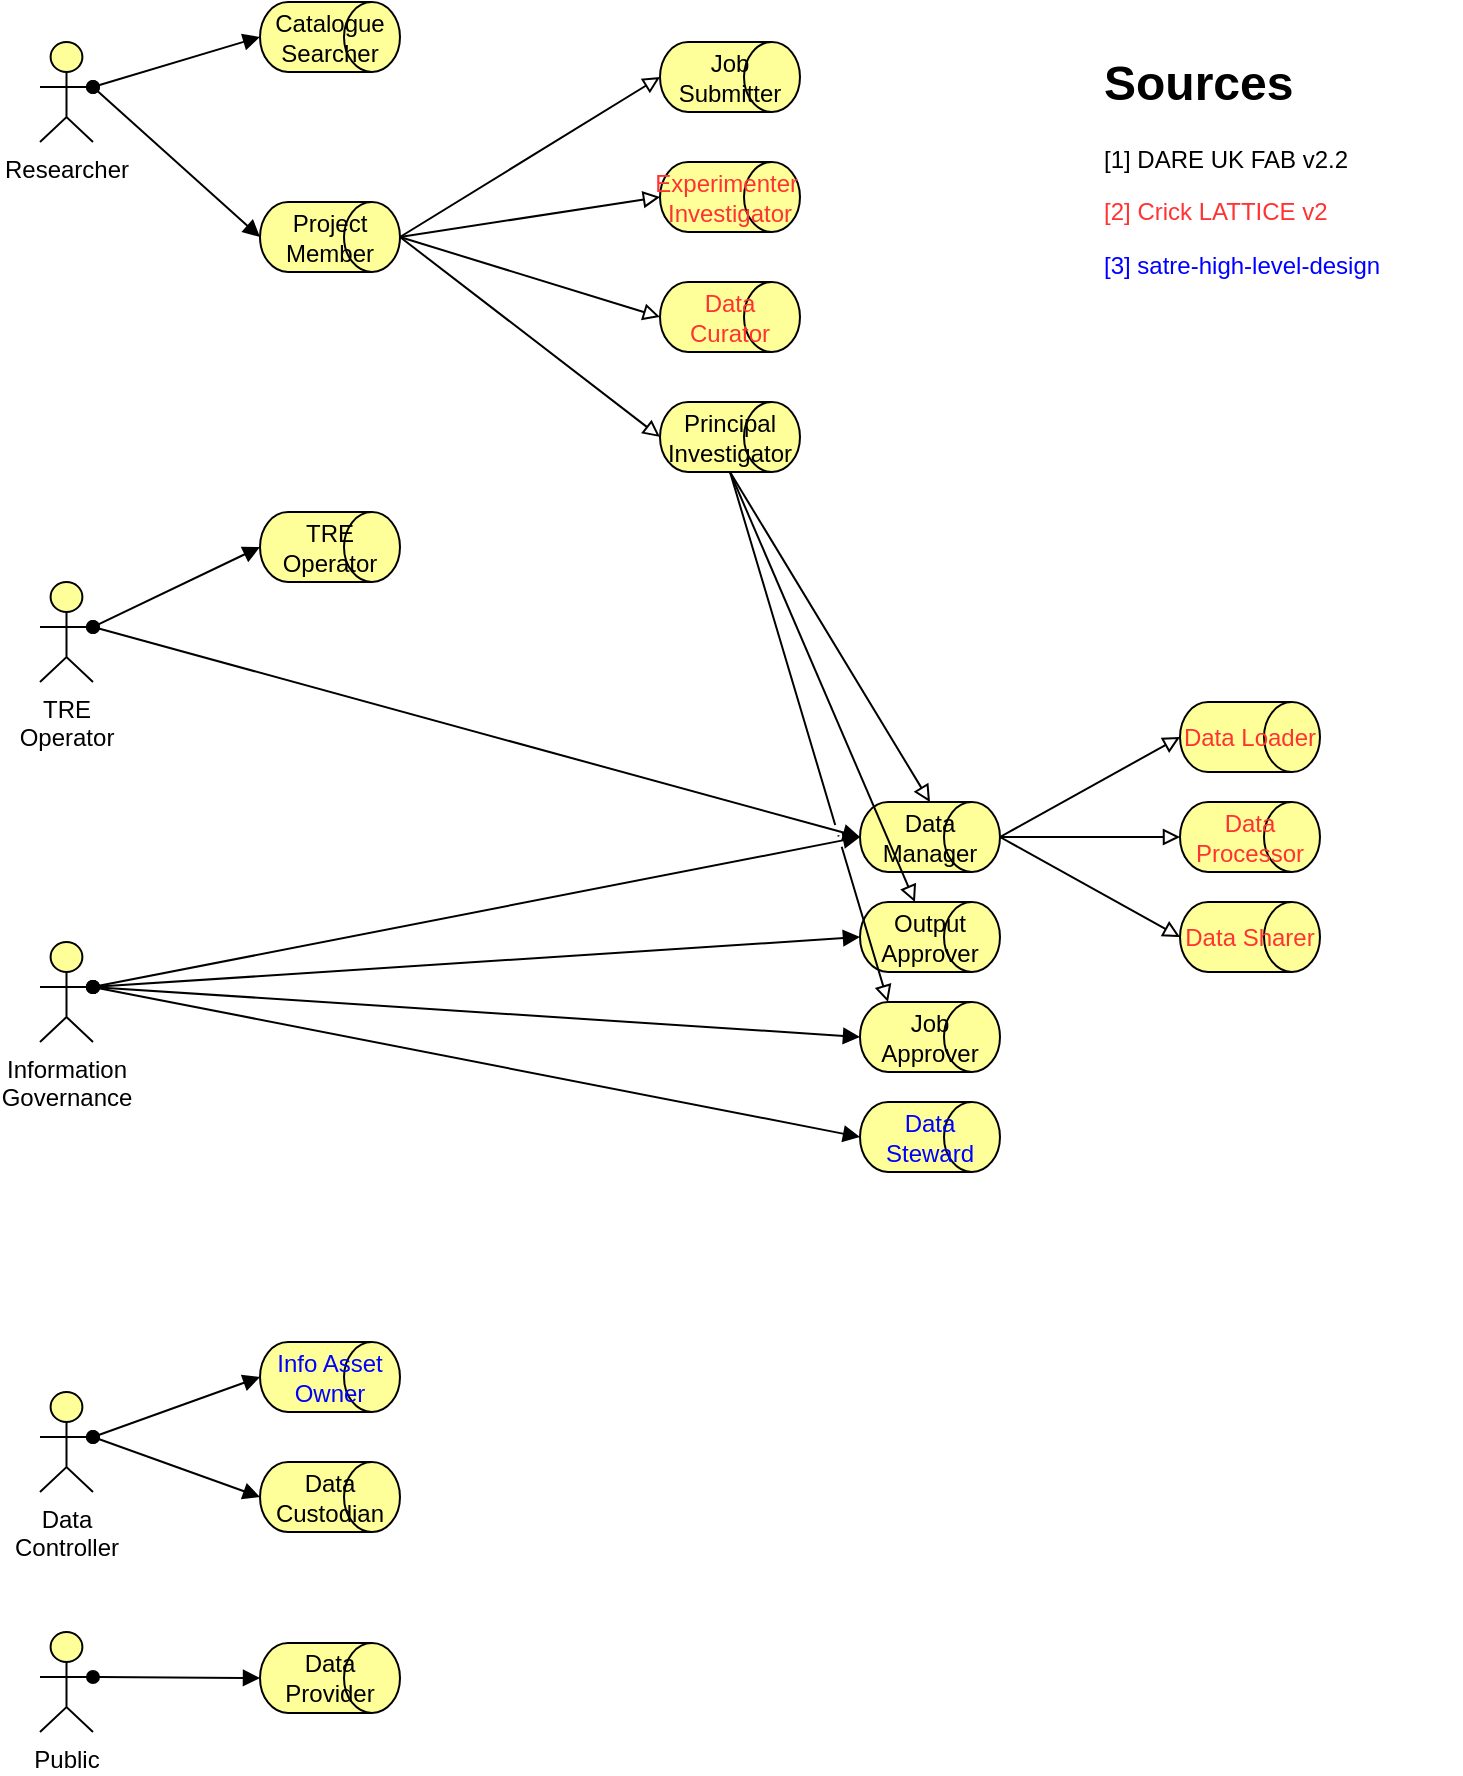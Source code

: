<mxfile version="27.0.9" pages="2">
  <diagram name="Page-1" id="QsZ5dNJ6yKMbEyMru52F">
    <mxGraphModel dx="982" dy="745" grid="1" gridSize="10" guides="1" tooltips="1" connect="1" arrows="1" fold="1" page="1" pageScale="1" pageWidth="827" pageHeight="1169" math="0" shadow="0">
      <root>
        <mxCell id="0" />
        <mxCell id="1" parent="0" />
        <mxCell id="X1wTtv5NDjoywUPzEH5h-1" value="Researcher" style="html=1;outlineConnect=0;whiteSpace=wrap;fillColor=#ffff99;verticalLabelPosition=bottom;verticalAlign=top;align=center;shape=mxgraph.archimate3.actor;" parent="1" vertex="1">
          <mxGeometry x="50" y="40" width="26.5" height="50" as="geometry" />
        </mxCell>
        <mxCell id="X1wTtv5NDjoywUPzEH5h-2" value="Project Member" style="html=1;outlineConnect=0;whiteSpace=wrap;fillColor=#ffff99;shape=mxgraph.archimate3.role;fontColor=#000000;" parent="1" vertex="1">
          <mxGeometry x="160" y="120" width="70" height="35" as="geometry" />
        </mxCell>
        <mxCell id="X1wTtv5NDjoywUPzEH5h-3" value="Catalogue Searcher" style="html=1;outlineConnect=0;whiteSpace=wrap;fillColor=#ffff99;shape=mxgraph.archimate3.role;fontColor=#000000;fillStyle=auto;" parent="1" vertex="1">
          <mxGeometry x="160" y="20" width="70" height="35" as="geometry" />
        </mxCell>
        <mxCell id="X1wTtv5NDjoywUPzEH5h-4" value="Principal Investigator" style="html=1;outlineConnect=0;whiteSpace=wrap;fillColor=#ffff99;shape=mxgraph.archimate3.role;fontColor=#000000;" parent="1" vertex="1">
          <mxGeometry x="360" y="220" width="70" height="35" as="geometry" />
        </mxCell>
        <mxCell id="X1wTtv5NDjoywUPzEH5h-5" value="Job Submitter" style="html=1;outlineConnect=0;whiteSpace=wrap;fillColor=#ffff99;shape=mxgraph.archimate3.role;fontColor=#000000;" parent="1" vertex="1">
          <mxGeometry x="360" y="40" width="70" height="35" as="geometry" />
        </mxCell>
        <mxCell id="X1wTtv5NDjoywUPzEH5h-6" value="Experimenter&amp;nbsp; Investigator" style="html=1;outlineConnect=0;whiteSpace=wrap;fillColor=#ffff99;shape=mxgraph.archimate3.role;fontColor=#FF3333;" parent="1" vertex="1">
          <mxGeometry x="360" y="100" width="70" height="35" as="geometry" />
        </mxCell>
        <mxCell id="X1wTtv5NDjoywUPzEH5h-7" value="Information Governance" style="html=1;outlineConnect=0;whiteSpace=wrap;fillColor=#ffff99;verticalLabelPosition=bottom;verticalAlign=top;align=center;shape=mxgraph.archimate3.actor;" parent="1" vertex="1">
          <mxGeometry x="50" y="490" width="26.5" height="50" as="geometry" />
        </mxCell>
        <mxCell id="X1wTtv5NDjoywUPzEH5h-8" value="Output Approver" style="html=1;outlineConnect=0;whiteSpace=wrap;fillColor=#ffff99;shape=mxgraph.archimate3.role;fontColor=#000000;" parent="1" vertex="1">
          <mxGeometry x="460" y="470" width="70" height="35" as="geometry" />
        </mxCell>
        <mxCell id="X1wTtv5NDjoywUPzEH5h-9" value="Data Manager" style="html=1;outlineConnect=0;whiteSpace=wrap;fillColor=#ffff99;shape=mxgraph.archimate3.role;fontColor=#000000;" parent="1" vertex="1">
          <mxGeometry x="460" y="420" width="70" height="35" as="geometry" />
        </mxCell>
        <mxCell id="X1wTtv5NDjoywUPzEH5h-12" value="Job Approver" style="html=1;outlineConnect=0;whiteSpace=wrap;fillColor=#ffff99;shape=mxgraph.archimate3.role;fontColor=#000000;" parent="1" vertex="1">
          <mxGeometry x="460" y="520" width="70" height="35" as="geometry" />
        </mxCell>
        <mxCell id="X1wTtv5NDjoywUPzEH5h-13" value="Data Controller" style="html=1;outlineConnect=0;whiteSpace=wrap;fillColor=#ffff99;verticalLabelPosition=bottom;verticalAlign=top;align=center;shape=mxgraph.archimate3.actor;" parent="1" vertex="1">
          <mxGeometry x="50" y="715" width="26.5" height="50" as="geometry" />
        </mxCell>
        <mxCell id="X1wTtv5NDjoywUPzEH5h-16" value="Data Custodian" style="html=1;outlineConnect=0;whiteSpace=wrap;fillColor=#ffff99;shape=mxgraph.archimate3.role;" parent="1" vertex="1">
          <mxGeometry x="160" y="750" width="70" height="35" as="geometry" />
        </mxCell>
        <mxCell id="X1wTtv5NDjoywUPzEH5h-17" value="TRE Operator" style="html=1;outlineConnect=0;whiteSpace=wrap;fillColor=#ffff99;verticalLabelPosition=bottom;verticalAlign=top;align=center;shape=mxgraph.archimate3.actor;" parent="1" vertex="1">
          <mxGeometry x="50" y="310" width="26.5" height="50" as="geometry" />
        </mxCell>
        <mxCell id="X1wTtv5NDjoywUPzEH5h-18" value="TRE Operator" style="html=1;outlineConnect=0;whiteSpace=wrap;fillColor=#ffff99;shape=mxgraph.archimate3.role;fontColor=#000000;" parent="1" vertex="1">
          <mxGeometry x="160" y="275" width="70" height="35" as="geometry" />
        </mxCell>
        <mxCell id="X1wTtv5NDjoywUPzEH5h-19" value="Public" style="html=1;outlineConnect=0;whiteSpace=wrap;fillColor=#ffff99;verticalLabelPosition=bottom;verticalAlign=top;align=center;shape=mxgraph.archimate3.actor;" parent="1" vertex="1">
          <mxGeometry x="50" y="835" width="26.5" height="50" as="geometry" />
        </mxCell>
        <mxCell id="X1wTtv5NDjoywUPzEH5h-20" value="Data Provider" style="html=1;outlineConnect=0;whiteSpace=wrap;fillColor=#ffff99;shape=mxgraph.archimate3.role;" parent="1" vertex="1">
          <mxGeometry x="160" y="840.5" width="70" height="35" as="geometry" />
        </mxCell>
        <mxCell id="X1wTtv5NDjoywUPzEH5h-21" value="Data Loader" style="html=1;outlineConnect=0;whiteSpace=wrap;fillColor=#ffff99;shape=mxgraph.archimate3.role;fontColor=#FF3333;" parent="1" vertex="1">
          <mxGeometry x="620" y="370" width="70" height="35" as="geometry" />
        </mxCell>
        <mxCell id="X1wTtv5NDjoywUPzEH5h-22" value="Data Processor" style="html=1;outlineConnect=0;whiteSpace=wrap;fillColor=#ffff99;shape=mxgraph.archimate3.role;fontColor=#FF3333;" parent="1" vertex="1">
          <mxGeometry x="620" y="420" width="70" height="35" as="geometry" />
        </mxCell>
        <mxCell id="X1wTtv5NDjoywUPzEH5h-23" value="Data Sharer" style="html=1;outlineConnect=0;whiteSpace=wrap;fillColor=#ffff99;shape=mxgraph.archimate3.role;fontColor=#FF3333;" parent="1" vertex="1">
          <mxGeometry x="620" y="470" width="70" height="35" as="geometry" />
        </mxCell>
        <mxCell id="X1wTtv5NDjoywUPzEH5h-24" value="Data Curator" style="html=1;outlineConnect=0;whiteSpace=wrap;fillColor=#ffff99;shape=mxgraph.archimate3.role;fontColor=#FF3333;" parent="1" vertex="1">
          <mxGeometry x="360" y="160" width="70" height="35" as="geometry" />
        </mxCell>
        <mxCell id="X1wTtv5NDjoywUPzEH5h-25" value="" style="endArrow=block;html=1;endFill=1;startArrow=oval;startFill=1;elbow=vertical;rounded=0;entryX=0;entryY=0.5;entryDx=0;entryDy=0;entryPerimeter=0;exitX=1;exitY=0.45;exitDx=0;exitDy=0;exitPerimeter=0;" parent="1" source="X1wTtv5NDjoywUPzEH5h-1" target="X1wTtv5NDjoywUPzEH5h-3" edge="1">
          <mxGeometry width="160" relative="1" as="geometry">
            <mxPoint x="360" y="30" as="sourcePoint" />
            <mxPoint x="520" y="30" as="targetPoint" />
          </mxGeometry>
        </mxCell>
        <mxCell id="X1wTtv5NDjoywUPzEH5h-26" value="" style="endArrow=block;html=1;endFill=1;startArrow=oval;startFill=1;elbow=vertical;rounded=0;entryX=0;entryY=0.5;entryDx=0;entryDy=0;entryPerimeter=0;exitX=1;exitY=0.45;exitDx=0;exitDy=0;exitPerimeter=0;" parent="1" source="X1wTtv5NDjoywUPzEH5h-1" target="X1wTtv5NDjoywUPzEH5h-2" edge="1">
          <mxGeometry width="160" relative="1" as="geometry">
            <mxPoint x="160" y="130" as="sourcePoint" />
            <mxPoint x="363" y="130" as="targetPoint" />
          </mxGeometry>
        </mxCell>
        <mxCell id="X1wTtv5NDjoywUPzEH5h-31" value="" style="endArrow=block;html=1;endFill=1;startArrow=oval;startFill=1;elbow=vertical;rounded=0;entryX=0;entryY=0.5;entryDx=0;entryDy=0;entryPerimeter=0;exitX=1;exitY=0.45;exitDx=0;exitDy=0;exitPerimeter=0;" parent="1" source="X1wTtv5NDjoywUPzEH5h-7" target="X1wTtv5NDjoywUPzEH5h-12" edge="1">
          <mxGeometry width="160" relative="1" as="geometry">
            <mxPoint x="190" y="380" as="sourcePoint" />
            <mxPoint x="393" y="380" as="targetPoint" />
          </mxGeometry>
        </mxCell>
        <mxCell id="X1wTtv5NDjoywUPzEH5h-33" value="" style="endArrow=block;html=1;endFill=1;startArrow=oval;startFill=1;elbow=vertical;rounded=0;entryX=0;entryY=0.5;entryDx=0;entryDy=0;entryPerimeter=0;exitX=1;exitY=0.45;exitDx=0;exitDy=0;exitPerimeter=0;" parent="1" source="X1wTtv5NDjoywUPzEH5h-7" target="X1wTtv5NDjoywUPzEH5h-9" edge="1">
          <mxGeometry width="160" relative="1" as="geometry">
            <mxPoint x="220" y="520" as="sourcePoint" />
            <mxPoint x="423" y="520" as="targetPoint" />
          </mxGeometry>
        </mxCell>
        <mxCell id="X1wTtv5NDjoywUPzEH5h-34" value="" style="endArrow=block;html=1;endFill=1;startArrow=oval;startFill=1;elbow=vertical;rounded=0;entryX=0;entryY=0.5;entryDx=0;entryDy=0;entryPerimeter=0;exitX=1;exitY=0.45;exitDx=0;exitDy=0;exitPerimeter=0;" parent="1" source="X1wTtv5NDjoywUPzEH5h-7" target="X1wTtv5NDjoywUPzEH5h-8" edge="1">
          <mxGeometry width="160" relative="1" as="geometry">
            <mxPoint x="220" y="520" as="sourcePoint" />
            <mxPoint x="423" y="520" as="targetPoint" />
          </mxGeometry>
        </mxCell>
        <mxCell id="X1wTtv5NDjoywUPzEH5h-36" value="" style="endArrow=block;html=1;endFill=1;startArrow=oval;startFill=1;elbow=vertical;rounded=0;entryX=0;entryY=0.5;entryDx=0;entryDy=0;entryPerimeter=0;exitX=1;exitY=0.45;exitDx=0;exitDy=0;exitPerimeter=0;" parent="1" source="X1wTtv5NDjoywUPzEH5h-17" target="X1wTtv5NDjoywUPzEH5h-18" edge="1">
          <mxGeometry width="160" relative="1" as="geometry">
            <mxPoint x="190" y="245" as="sourcePoint" />
            <mxPoint x="393" y="245" as="targetPoint" />
          </mxGeometry>
        </mxCell>
        <mxCell id="X1wTtv5NDjoywUPzEH5h-37" value="" style="endArrow=block;html=1;endFill=1;startArrow=oval;startFill=1;elbow=vertical;rounded=0;entryX=0;entryY=0.5;entryDx=0;entryDy=0;entryPerimeter=0;exitX=1;exitY=0.45;exitDx=0;exitDy=0;exitPerimeter=0;" parent="1" source="X1wTtv5NDjoywUPzEH5h-13" target="X1wTtv5NDjoywUPzEH5h-16" edge="1">
          <mxGeometry width="160" relative="1" as="geometry">
            <mxPoint x="210" y="660" as="sourcePoint" />
            <mxPoint x="413" y="662" as="targetPoint" />
          </mxGeometry>
        </mxCell>
        <mxCell id="X1wTtv5NDjoywUPzEH5h-38" value="" style="endArrow=block;html=1;endFill=1;startArrow=oval;startFill=1;elbow=vertical;rounded=0;entryX=0;entryY=0.5;entryDx=0;entryDy=0;entryPerimeter=0;exitX=1;exitY=0.45;exitDx=0;exitDy=0;exitPerimeter=0;" parent="1" source="X1wTtv5NDjoywUPzEH5h-19" target="X1wTtv5NDjoywUPzEH5h-20" edge="1">
          <mxGeometry width="160" relative="1" as="geometry">
            <mxPoint x="210" y="790" as="sourcePoint" />
            <mxPoint x="413" y="792" as="targetPoint" />
          </mxGeometry>
        </mxCell>
        <mxCell id="X1wTtv5NDjoywUPzEH5h-45" value="" style="endArrow=block;html=1;endFill=0;elbow=vertical;rounded=0;exitX=1;exitY=0.5;exitDx=0;exitDy=0;exitPerimeter=0;entryX=0;entryY=0.5;entryDx=0;entryDy=0;entryPerimeter=0;fontColor=#000000;" parent="1" source="X1wTtv5NDjoywUPzEH5h-2" target="X1wTtv5NDjoywUPzEH5h-5" edge="1">
          <mxGeometry width="160" relative="1" as="geometry">
            <mxPoint x="470" y="334.5" as="sourcePoint" />
            <mxPoint x="630" y="334.5" as="targetPoint" />
          </mxGeometry>
        </mxCell>
        <mxCell id="X1wTtv5NDjoywUPzEH5h-46" value="" style="endArrow=block;html=1;endFill=0;elbow=vertical;rounded=0;exitX=1;exitY=0.5;exitDx=0;exitDy=0;exitPerimeter=0;entryX=0;entryY=0.5;entryDx=0;entryDy=0;entryPerimeter=0;fontColor=#000000;" parent="1" source="X1wTtv5NDjoywUPzEH5h-2" target="X1wTtv5NDjoywUPzEH5h-6" edge="1">
          <mxGeometry width="160" relative="1" as="geometry">
            <mxPoint x="530" y="170" as="sourcePoint" />
            <mxPoint x="660" y="90" as="targetPoint" />
          </mxGeometry>
        </mxCell>
        <mxCell id="X1wTtv5NDjoywUPzEH5h-47" value="" style="endArrow=block;html=1;endFill=0;elbow=vertical;rounded=0;exitX=1;exitY=0.5;exitDx=0;exitDy=0;exitPerimeter=0;entryX=0;entryY=0.5;entryDx=0;entryDy=0;entryPerimeter=0;fontColor=#000000;" parent="1" source="X1wTtv5NDjoywUPzEH5h-2" target="X1wTtv5NDjoywUPzEH5h-24" edge="1">
          <mxGeometry width="160" relative="1" as="geometry">
            <mxPoint x="280" y="270" as="sourcePoint" />
            <mxPoint x="410" y="190" as="targetPoint" />
          </mxGeometry>
        </mxCell>
        <mxCell id="X1wTtv5NDjoywUPzEH5h-48" value="" style="endArrow=block;html=1;endFill=0;elbow=vertical;rounded=0;exitX=1;exitY=0.5;exitDx=0;exitDy=0;exitPerimeter=0;entryX=0;entryY=0.5;entryDx=0;entryDy=0;entryPerimeter=0;fontColor=#000000;" parent="1" source="X1wTtv5NDjoywUPzEH5h-2" target="X1wTtv5NDjoywUPzEH5h-4" edge="1">
          <mxGeometry width="160" relative="1" as="geometry">
            <mxPoint x="240" y="310" as="sourcePoint" />
            <mxPoint x="370" y="230" as="targetPoint" />
          </mxGeometry>
        </mxCell>
        <mxCell id="X1wTtv5NDjoywUPzEH5h-49" value="" style="endArrow=block;html=1;endFill=0;elbow=vertical;rounded=0;exitX=1;exitY=0.5;exitDx=0;exitDy=0;exitPerimeter=0;entryX=0;entryY=0.5;entryDx=0;entryDy=0;entryPerimeter=0;fontColor=#000000;" parent="1" source="X1wTtv5NDjoywUPzEH5h-9" target="X1wTtv5NDjoywUPzEH5h-21" edge="1">
          <mxGeometry width="160" relative="1" as="geometry">
            <mxPoint x="770" y="320" as="sourcePoint" />
            <mxPoint x="900" y="240" as="targetPoint" />
          </mxGeometry>
        </mxCell>
        <mxCell id="X1wTtv5NDjoywUPzEH5h-50" value="" style="endArrow=block;html=1;endFill=0;elbow=vertical;rounded=0;exitX=1;exitY=0.5;exitDx=0;exitDy=0;exitPerimeter=0;entryX=0;entryY=0.5;entryDx=0;entryDy=0;entryPerimeter=0;fontColor=#000000;" parent="1" source="X1wTtv5NDjoywUPzEH5h-9" target="X1wTtv5NDjoywUPzEH5h-22" edge="1">
          <mxGeometry width="160" relative="1" as="geometry">
            <mxPoint x="700" y="400" as="sourcePoint" />
            <mxPoint x="830" y="320" as="targetPoint" />
          </mxGeometry>
        </mxCell>
        <mxCell id="X1wTtv5NDjoywUPzEH5h-51" value="" style="endArrow=block;html=1;endFill=0;elbow=vertical;rounded=0;exitX=1;exitY=0.5;exitDx=0;exitDy=0;exitPerimeter=0;entryX=0;entryY=0.5;entryDx=0;entryDy=0;entryPerimeter=0;fontColor=#000000;" parent="1" source="X1wTtv5NDjoywUPzEH5h-9" target="X1wTtv5NDjoywUPzEH5h-23" edge="1">
          <mxGeometry width="160" relative="1" as="geometry">
            <mxPoint x="870" y="570" as="sourcePoint" />
            <mxPoint x="1000" y="490" as="targetPoint" />
          </mxGeometry>
        </mxCell>
        <mxCell id="X1wTtv5NDjoywUPzEH5h-52" value="&lt;h1 style=&quot;margin-top: 0px;&quot;&gt;Sources&lt;/h1&gt;&lt;p&gt;[1] DARE UK FAB v2.2&lt;/p&gt;&lt;p&gt;&lt;font style=&quot;color: rgb(255, 51, 51);&quot;&gt;[2] &lt;font style=&quot;color: rgb(255, 51, 51);&quot;&gt;Crick LATTICE v2&lt;/font&gt;&lt;/font&gt;&lt;/p&gt;&lt;p&gt;&lt;font&gt;&lt;font style=&quot;color: rgb(0, 0, 255);&quot;&gt;[3] satre-high-level-design&lt;/font&gt;&lt;/font&gt;&lt;/p&gt;" style="text;html=1;whiteSpace=wrap;overflow=hidden;rounded=0;" parent="1" vertex="1">
          <mxGeometry x="580" y="40" width="180" height="170" as="geometry" />
        </mxCell>
        <mxCell id="X1wTtv5NDjoywUPzEH5h-53" value="&lt;font style=&quot;color: rgb(0, 0, 255);&quot;&gt;Info Asset Owner&lt;/font&gt;" style="html=1;outlineConnect=0;whiteSpace=wrap;fillColor=#ffff99;shape=mxgraph.archimate3.role;" parent="1" vertex="1">
          <mxGeometry x="160" y="690" width="70" height="35" as="geometry" />
        </mxCell>
        <mxCell id="X1wTtv5NDjoywUPzEH5h-54" value="" style="endArrow=block;html=1;endFill=1;startArrow=oval;startFill=1;elbow=vertical;rounded=0;entryX=0;entryY=0.5;entryDx=0;entryDy=0;entryPerimeter=0;exitX=1;exitY=0.45;exitDx=0;exitDy=0;exitPerimeter=0;" parent="1" source="X1wTtv5NDjoywUPzEH5h-13" target="X1wTtv5NDjoywUPzEH5h-53" edge="1">
          <mxGeometry width="160" relative="1" as="geometry">
            <mxPoint x="220" y="730" as="sourcePoint" />
            <mxPoint x="423" y="732" as="targetPoint" />
          </mxGeometry>
        </mxCell>
        <mxCell id="X1wTtv5NDjoywUPzEH5h-55" value="&lt;font style=&quot;color: rgb(0, 0, 255);&quot;&gt;Data Steward&lt;/font&gt;" style="html=1;outlineConnect=0;whiteSpace=wrap;fillColor=#ffff99;shape=mxgraph.archimate3.role;fontColor=#000000;" parent="1" vertex="1">
          <mxGeometry x="460" y="570" width="70" height="35" as="geometry" />
        </mxCell>
        <mxCell id="X1wTtv5NDjoywUPzEH5h-56" value="" style="endArrow=block;html=1;endFill=1;startArrow=oval;startFill=1;elbow=vertical;rounded=0;entryX=0;entryY=0.5;entryDx=0;entryDy=0;entryPerimeter=0;exitX=1;exitY=0.45;exitDx=0;exitDy=0;exitPerimeter=0;" parent="1" source="X1wTtv5NDjoywUPzEH5h-7" target="X1wTtv5NDjoywUPzEH5h-55" edge="1">
          <mxGeometry width="160" relative="1" as="geometry">
            <mxPoint x="120" y="640" as="sourcePoint" />
            <mxPoint x="323" y="745" as="targetPoint" />
          </mxGeometry>
        </mxCell>
        <mxCell id="X1wTtv5NDjoywUPzEH5h-57" value="" style="endArrow=block;html=1;endFill=1;startArrow=oval;startFill=1;elbow=vertical;rounded=0;entryX=0;entryY=0.5;entryDx=0;entryDy=0;entryPerimeter=0;exitX=1;exitY=0.45;exitDx=0;exitDy=0;exitPerimeter=0;" parent="1" source="X1wTtv5NDjoywUPzEH5h-17" target="X1wTtv5NDjoywUPzEH5h-9" edge="1">
          <mxGeometry width="160" relative="1" as="geometry">
            <mxPoint x="160" y="380" as="sourcePoint" />
            <mxPoint x="363" y="382" as="targetPoint" />
          </mxGeometry>
        </mxCell>
        <mxCell id="X1wTtv5NDjoywUPzEH5h-58" value="" style="endArrow=block;html=1;endFill=0;elbow=vertical;rounded=0;exitX=0.5;exitY=1;exitDx=0;exitDy=0;exitPerimeter=0;entryX=0.5;entryY=0;entryDx=0;entryDy=0;entryPerimeter=0;fontColor=#000000;jumpStyle=gap;" parent="1" source="X1wTtv5NDjoywUPzEH5h-4" target="X1wTtv5NDjoywUPzEH5h-9" edge="1">
          <mxGeometry width="160" relative="1" as="geometry">
            <mxPoint x="320" y="300" as="sourcePoint" />
            <mxPoint x="450" y="400" as="targetPoint" />
          </mxGeometry>
        </mxCell>
        <mxCell id="X1wTtv5NDjoywUPzEH5h-59" value="" style="endArrow=block;html=1;endFill=0;elbow=vertical;rounded=0;exitX=0.5;exitY=1;exitDx=0;exitDy=0;exitPerimeter=0;fontColor=#000000;jumpStyle=gap;" parent="1" source="X1wTtv5NDjoywUPzEH5h-4" target="X1wTtv5NDjoywUPzEH5h-8" edge="1">
          <mxGeometry width="160" relative="1" as="geometry">
            <mxPoint x="360" y="310" as="sourcePoint" />
            <mxPoint x="460" y="475" as="targetPoint" />
          </mxGeometry>
        </mxCell>
        <mxCell id="X1wTtv5NDjoywUPzEH5h-60" value="" style="endArrow=block;html=1;endFill=0;elbow=vertical;rounded=0;exitX=0.5;exitY=1;exitDx=0;exitDy=0;exitPerimeter=0;entryX=0.2;entryY=0;entryDx=0;entryDy=0;entryPerimeter=0;fontColor=#000000;jumpStyle=gap;" parent="1" source="X1wTtv5NDjoywUPzEH5h-4" target="X1wTtv5NDjoywUPzEH5h-12" edge="1">
          <mxGeometry width="160" relative="1" as="geometry">
            <mxPoint x="450" y="310" as="sourcePoint" />
            <mxPoint x="550" y="475" as="targetPoint" />
          </mxGeometry>
        </mxCell>
      </root>
    </mxGraphModel>
  </diagram>
  <diagram id="NlVCc6S6dWq7HRc9yTqX" name="Page-2">
    <mxGraphModel dx="982" dy="745" grid="1" gridSize="10" guides="1" tooltips="1" connect="1" arrows="1" fold="1" page="1" pageScale="1" pageWidth="827" pageHeight="1169" math="0" shadow="0">
      <root>
        <mxCell id="0" />
        <mxCell id="1" parent="0" />
        <mxCell id="aYEEW1Lj21dmoqByqgMs-2" value="TRE" style="rounded=0;whiteSpace=wrap;html=1;fillColor=#fff2cc;strokeColor=#d6b656;align=left;verticalAlign=top;" vertex="1" parent="1">
          <mxGeometry x="240" y="40" width="360" height="430" as="geometry" />
        </mxCell>
        <mxCell id="aYEEW1Lj21dmoqByqgMs-3" value="SDZ" style="rounded=1;whiteSpace=wrap;html=1;fillColor=#d5e8d4;strokeColor=#82b366;align=left;verticalAlign=top;" vertex="1" parent="1">
          <mxGeometry x="280" y="180" width="120" height="270" as="geometry" />
        </mxCell>
        <mxCell id="aYEEW1Lj21dmoqByqgMs-4" value="RAZ" style="rounded=1;whiteSpace=wrap;html=1;fillColor=#d5e8d4;strokeColor=#82b366;align=left;verticalAlign=top;" vertex="1" parent="1">
          <mxGeometry x="440" y="180" width="120" height="270" as="geometry" />
        </mxCell>
        <mxCell id="aYEEW1Lj21dmoqByqgMs-5" value="DMZ" style="rounded=1;whiteSpace=wrap;html=1;fillColor=#d5e8d4;strokeColor=#82b366;align=left;verticalAlign=top;" vertex="1" parent="1">
          <mxGeometry x="280" y="80" width="120" height="80" as="geometry" />
        </mxCell>
        <mxCell id="aYEEW1Lj21dmoqByqgMs-6" value="OZ" style="rounded=1;whiteSpace=wrap;html=1;fillColor=#d5e8d4;strokeColor=#82b366;align=left;verticalAlign=top;" vertex="1" parent="1">
          <mxGeometry x="440" y="80" width="120" height="80" as="geometry" />
        </mxCell>
        <mxCell id="aYEEW1Lj21dmoqByqgMs-8" value="Source Data" style="shape=cylinder3;whiteSpace=wrap;html=1;boundedLbl=1;backgroundOutline=1;size=11;" vertex="1" parent="1">
          <mxGeometry x="300" y="310" width="80" height="60" as="geometry" />
        </mxCell>
        <mxCell id="aYEEW1Lj21dmoqByqgMs-9" value="Project Data" style="shape=cylinder3;whiteSpace=wrap;html=1;boundedLbl=1;backgroundOutline=1;size=8;verticalAlign=top;" vertex="1" parent="1">
          <mxGeometry x="454" y="340" width="64" height="70" as="geometry" />
        </mxCell>
        <mxCell id="aYEEW1Lj21dmoqByqgMs-10" value="Desktop" style="rounded=0;whiteSpace=wrap;html=1;" vertex="1" parent="1">
          <mxGeometry x="468" y="398.75" width="80" height="40" as="geometry" />
        </mxCell>
        <mxCell id="aYEEW1Lj21dmoqByqgMs-11" value="Project Member" style="html=1;outlineConnect=0;whiteSpace=wrap;fillColor=#ffff99;shape=mxgraph.archimate3.role;" vertex="1" parent="1">
          <mxGeometry x="630" y="370" width="90" height="57.5" as="geometry" />
        </mxCell>
        <mxCell id="aYEEW1Lj21dmoqByqgMs-13" value="" style="html=1;endArrow=block;dashed=1;elbow=vertical;endFill=1;dashPattern=6 4;rounded=0;" edge="1" parent="1" source="aYEEW1Lj21dmoqByqgMs-8" target="kU-BzlMUrw5pOS52wOZE-7">
          <mxGeometry width="160" relative="1" as="geometry">
            <mxPoint x="240" y="320" as="sourcePoint" />
            <mxPoint x="400" y="320" as="targetPoint" />
          </mxGeometry>
        </mxCell>
        <mxCell id="kU-BzlMUrw5pOS52wOZE-1" value="Data Loader" style="html=1;outlineConnect=0;whiteSpace=wrap;fillColor=#ffff99;shape=mxgraph.archimate3.role;fontColor=#FF3333;" vertex="1" parent="1">
          <mxGeometry x="60" y="322.5" width="70" height="35" as="geometry" />
        </mxCell>
        <mxCell id="kU-BzlMUrw5pOS52wOZE-2" value="Data Processor" style="html=1;outlineConnect=0;whiteSpace=wrap;fillColor=#ffff99;shape=mxgraph.archimate3.role;fontColor=#FF3333;" vertex="1" parent="1">
          <mxGeometry x="60" y="254.38" width="70" height="35" as="geometry" />
        </mxCell>
        <mxCell id="kU-BzlMUrw5pOS52wOZE-3" value="Data Sharer" style="html=1;outlineConnect=0;whiteSpace=wrap;fillColor=#ffff99;shape=mxgraph.archimate3.role;fontColor=#FF3333;" vertex="1" parent="1">
          <mxGeometry x="60" y="398.75" width="70" height="35" as="geometry" />
        </mxCell>
        <mxCell id="kU-BzlMUrw5pOS52wOZE-4" value="" style="html=1;endArrow=block;dashed=1;elbow=vertical;endFill=1;dashPattern=6 4;rounded=0;entryX=0;entryY=0.5;entryDx=0;entryDy=0;entryPerimeter=0;exitX=1;exitY=0.5;exitDx=0;exitDy=0;exitPerimeter=0;" edge="1" parent="1" source="kU-BzlMUrw5pOS52wOZE-5" target="aYEEW1Lj21dmoqByqgMs-8">
          <mxGeometry width="160" relative="1" as="geometry">
            <mxPoint x="180" y="370" as="sourcePoint" />
            <mxPoint x="210" y="398.75" as="targetPoint" />
          </mxGeometry>
        </mxCell>
        <mxCell id="kU-BzlMUrw5pOS52wOZE-5" value="Load Data" style="html=1;outlineConnect=0;whiteSpace=wrap;fillColor=#ffff99;shape=mxgraph.archimate3.application;appType=proc;archiType=rounded;" vertex="1" parent="1">
          <mxGeometry x="190" y="318.12" width="80" height="43.75" as="geometry" />
        </mxCell>
        <mxCell id="kU-BzlMUrw5pOS52wOZE-6" value="Process Data" style="html=1;outlineConnect=0;whiteSpace=wrap;fillColor=#ffff99;shape=mxgraph.archimate3.application;appType=proc;archiType=rounded;" vertex="1" parent="1">
          <mxGeometry x="300" y="250" width="80" height="43.75" as="geometry" />
        </mxCell>
        <mxCell id="kU-BzlMUrw5pOS52wOZE-7" value="Share Data" style="html=1;outlineConnect=0;whiteSpace=wrap;fillColor=#ffff99;shape=mxgraph.archimate3.application;appType=proc;archiType=rounded;" vertex="1" parent="1">
          <mxGeometry x="300" y="391.88" width="80" height="43.75" as="geometry" />
        </mxCell>
        <mxCell id="kU-BzlMUrw5pOS52wOZE-8" value="" style="html=1;endArrow=none;elbow=vertical;rounded=0;" edge="1" parent="1" source="kU-BzlMUrw5pOS52wOZE-5" target="kU-BzlMUrw5pOS52wOZE-1">
          <mxGeometry width="160" relative="1" as="geometry">
            <mxPoint x="240" y="400" as="sourcePoint" />
            <mxPoint x="400" y="400" as="targetPoint" />
          </mxGeometry>
        </mxCell>
        <mxCell id="kU-BzlMUrw5pOS52wOZE-9" value="" style="html=1;endArrow=none;elbow=vertical;rounded=0;" edge="1" parent="1" source="kU-BzlMUrw5pOS52wOZE-6" target="kU-BzlMUrw5pOS52wOZE-2">
          <mxGeometry width="160" relative="1" as="geometry">
            <mxPoint x="100" y="540" as="sourcePoint" />
            <mxPoint x="100" y="558" as="targetPoint" />
          </mxGeometry>
        </mxCell>
        <mxCell id="kU-BzlMUrw5pOS52wOZE-10" value="" style="html=1;endArrow=none;elbow=vertical;rounded=0;" edge="1" parent="1" source="kU-BzlMUrw5pOS52wOZE-6" target="aYEEW1Lj21dmoqByqgMs-8">
          <mxGeometry width="160" relative="1" as="geometry">
            <mxPoint x="350" y="490" as="sourcePoint" />
            <mxPoint x="260" y="490" as="targetPoint" />
          </mxGeometry>
        </mxCell>
        <mxCell id="kU-BzlMUrw5pOS52wOZE-11" value="" style="html=1;endArrow=none;elbow=vertical;rounded=0;" edge="1" parent="1" source="kU-BzlMUrw5pOS52wOZE-7" target="kU-BzlMUrw5pOS52wOZE-3">
          <mxGeometry width="160" relative="1" as="geometry">
            <mxPoint x="370" y="350" as="sourcePoint" />
            <mxPoint x="200" y="350" as="targetPoint" />
          </mxGeometry>
        </mxCell>
        <mxCell id="kU-BzlMUrw5pOS52wOZE-13" value="" style="html=1;endArrow=block;dashed=1;elbow=vertical;endFill=1;dashPattern=6 4;rounded=0;" edge="1" parent="1" source="kU-BzlMUrw5pOS52wOZE-7" target="aYEEW1Lj21dmoqByqgMs-9">
          <mxGeometry width="160" relative="1" as="geometry">
            <mxPoint x="250" y="300" as="sourcePoint" />
            <mxPoint x="330" y="350" as="targetPoint" />
          </mxGeometry>
        </mxCell>
        <mxCell id="kU-BzlMUrw5pOS52wOZE-17" value="" style="html=1;endArrow=none;elbow=vertical;rounded=0;" edge="1" parent="1" source="aYEEW1Lj21dmoqByqgMs-11" target="aYEEW1Lj21dmoqByqgMs-10">
          <mxGeometry width="160" relative="1" as="geometry">
            <mxPoint x="580" y="550" as="sourcePoint" />
            <mxPoint x="410" y="552" as="targetPoint" />
          </mxGeometry>
        </mxCell>
        <mxCell id="kU-BzlMUrw5pOS52wOZE-15" value="Project" parent="0" />
        <mxCell id="kU-BzlMUrw5pOS52wOZE-16" value="Project" style="html=1;outlineConnect=0;whiteSpace=wrap;fillColor=none;shape=mxgraph.archimate3.application;appType=collab;archiType=square;align=left;verticalAlign=top;dashed=1;strokeWidth=2;fontSize=14;" vertex="1" parent="kU-BzlMUrw5pOS52wOZE-15">
          <mxGeometry x="50" y="225" width="700" height="220" as="geometry" />
        </mxCell>
      </root>
    </mxGraphModel>
  </diagram>
</mxfile>
